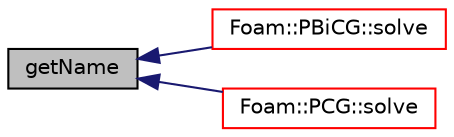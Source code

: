 digraph "getName"
{
  bgcolor="transparent";
  edge [fontname="Helvetica",fontsize="10",labelfontname="Helvetica",labelfontsize="10"];
  node [fontname="Helvetica",fontsize="10",shape=record];
  rankdir="LR";
  Node1 [label="getName",height=0.2,width=0.4,color="black", fillcolor="grey75", style="filled", fontcolor="black"];
  Node1 -> Node2 [dir="back",color="midnightblue",fontsize="10",style="solid",fontname="Helvetica"];
  Node2 [label="Foam::PBiCG::solve",height=0.2,width=0.4,color="red",URL="$a01859.html#a67060ce780f6992862e39b0d82c37aa0",tooltip="Solve the matrix with this solver. "];
  Node1 -> Node3 [dir="back",color="midnightblue",fontsize="10",style="solid",fontname="Helvetica"];
  Node3 [label="Foam::PCG::solve",height=0.2,width=0.4,color="red",URL="$a01861.html#a67060ce780f6992862e39b0d82c37aa0",tooltip="Solve the matrix with this solver. "];
}
